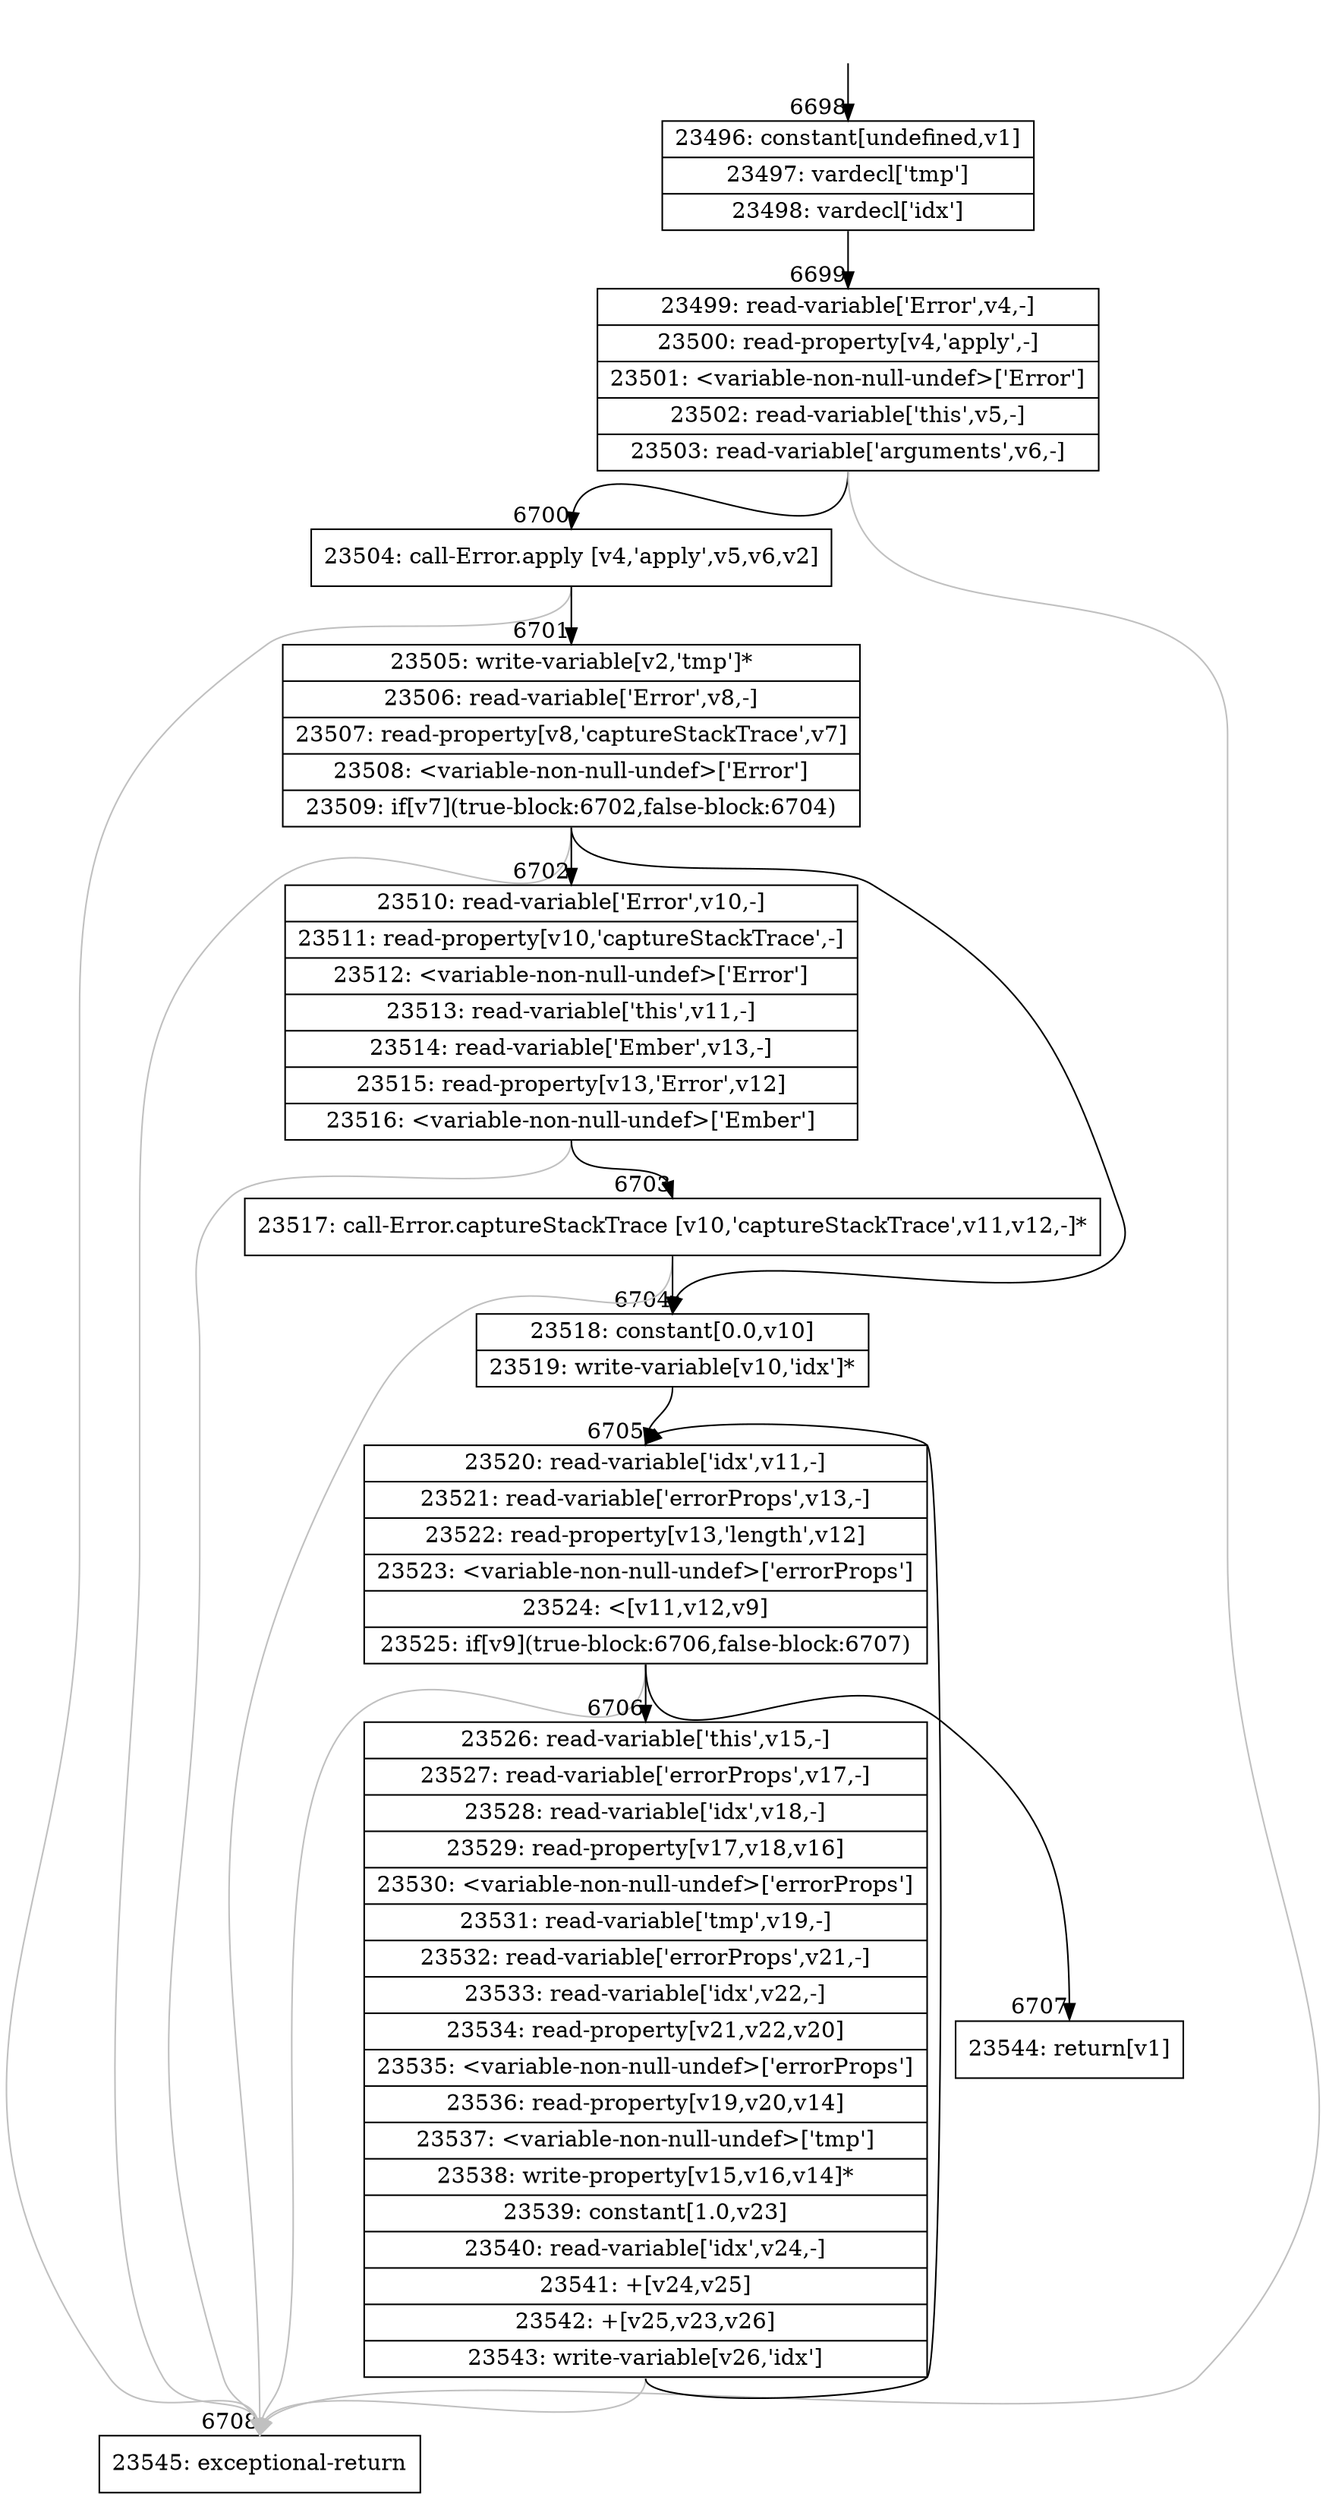 digraph {
rankdir="TD"
BB_entry555[shape=none,label=""];
BB_entry555 -> BB6698 [tailport=s, headport=n, headlabel="    6698"]
BB6698 [shape=record label="{23496: constant[undefined,v1]|23497: vardecl['tmp']|23498: vardecl['idx']}" ] 
BB6698 -> BB6699 [tailport=s, headport=n, headlabel="      6699"]
BB6699 [shape=record label="{23499: read-variable['Error',v4,-]|23500: read-property[v4,'apply',-]|23501: \<variable-non-null-undef\>['Error']|23502: read-variable['this',v5,-]|23503: read-variable['arguments',v6,-]}" ] 
BB6699 -> BB6700 [tailport=s, headport=n, headlabel="      6700"]
BB6699 -> BB6708 [tailport=s, headport=n, color=gray, headlabel="      6708"]
BB6700 [shape=record label="{23504: call-Error.apply [v4,'apply',v5,v6,v2]}" ] 
BB6700 -> BB6701 [tailport=s, headport=n, headlabel="      6701"]
BB6700 -> BB6708 [tailport=s, headport=n, color=gray]
BB6701 [shape=record label="{23505: write-variable[v2,'tmp']*|23506: read-variable['Error',v8,-]|23507: read-property[v8,'captureStackTrace',v7]|23508: \<variable-non-null-undef\>['Error']|23509: if[v7](true-block:6702,false-block:6704)}" ] 
BB6701 -> BB6702 [tailport=s, headport=n, headlabel="      6702"]
BB6701 -> BB6704 [tailport=s, headport=n, headlabel="      6704"]
BB6701 -> BB6708 [tailport=s, headport=n, color=gray]
BB6702 [shape=record label="{23510: read-variable['Error',v10,-]|23511: read-property[v10,'captureStackTrace',-]|23512: \<variable-non-null-undef\>['Error']|23513: read-variable['this',v11,-]|23514: read-variable['Ember',v13,-]|23515: read-property[v13,'Error',v12]|23516: \<variable-non-null-undef\>['Ember']}" ] 
BB6702 -> BB6703 [tailport=s, headport=n, headlabel="      6703"]
BB6702 -> BB6708 [tailport=s, headport=n, color=gray]
BB6703 [shape=record label="{23517: call-Error.captureStackTrace [v10,'captureStackTrace',v11,v12,-]*}" ] 
BB6703 -> BB6704 [tailport=s, headport=n]
BB6703 -> BB6708 [tailport=s, headport=n, color=gray]
BB6704 [shape=record label="{23518: constant[0.0,v10]|23519: write-variable[v10,'idx']*}" ] 
BB6704 -> BB6705 [tailport=s, headport=n, headlabel="      6705"]
BB6705 [shape=record label="{23520: read-variable['idx',v11,-]|23521: read-variable['errorProps',v13,-]|23522: read-property[v13,'length',v12]|23523: \<variable-non-null-undef\>['errorProps']|23524: \<[v11,v12,v9]|23525: if[v9](true-block:6706,false-block:6707)}" ] 
BB6705 -> BB6706 [tailport=s, headport=n, headlabel="      6706"]
BB6705 -> BB6707 [tailport=s, headport=n, headlabel="      6707"]
BB6705 -> BB6708 [tailport=s, headport=n, color=gray]
BB6706 [shape=record label="{23526: read-variable['this',v15,-]|23527: read-variable['errorProps',v17,-]|23528: read-variable['idx',v18,-]|23529: read-property[v17,v18,v16]|23530: \<variable-non-null-undef\>['errorProps']|23531: read-variable['tmp',v19,-]|23532: read-variable['errorProps',v21,-]|23533: read-variable['idx',v22,-]|23534: read-property[v21,v22,v20]|23535: \<variable-non-null-undef\>['errorProps']|23536: read-property[v19,v20,v14]|23537: \<variable-non-null-undef\>['tmp']|23538: write-property[v15,v16,v14]*|23539: constant[1.0,v23]|23540: read-variable['idx',v24,-]|23541: +[v24,v25]|23542: +[v25,v23,v26]|23543: write-variable[v26,'idx']}" ] 
BB6706 -> BB6705 [tailport=s, headport=n]
BB6706 -> BB6708 [tailport=s, headport=n, color=gray]
BB6707 [shape=record label="{23544: return[v1]}" ] 
BB6708 [shape=record label="{23545: exceptional-return}" ] 
//#$~ 12554
}
